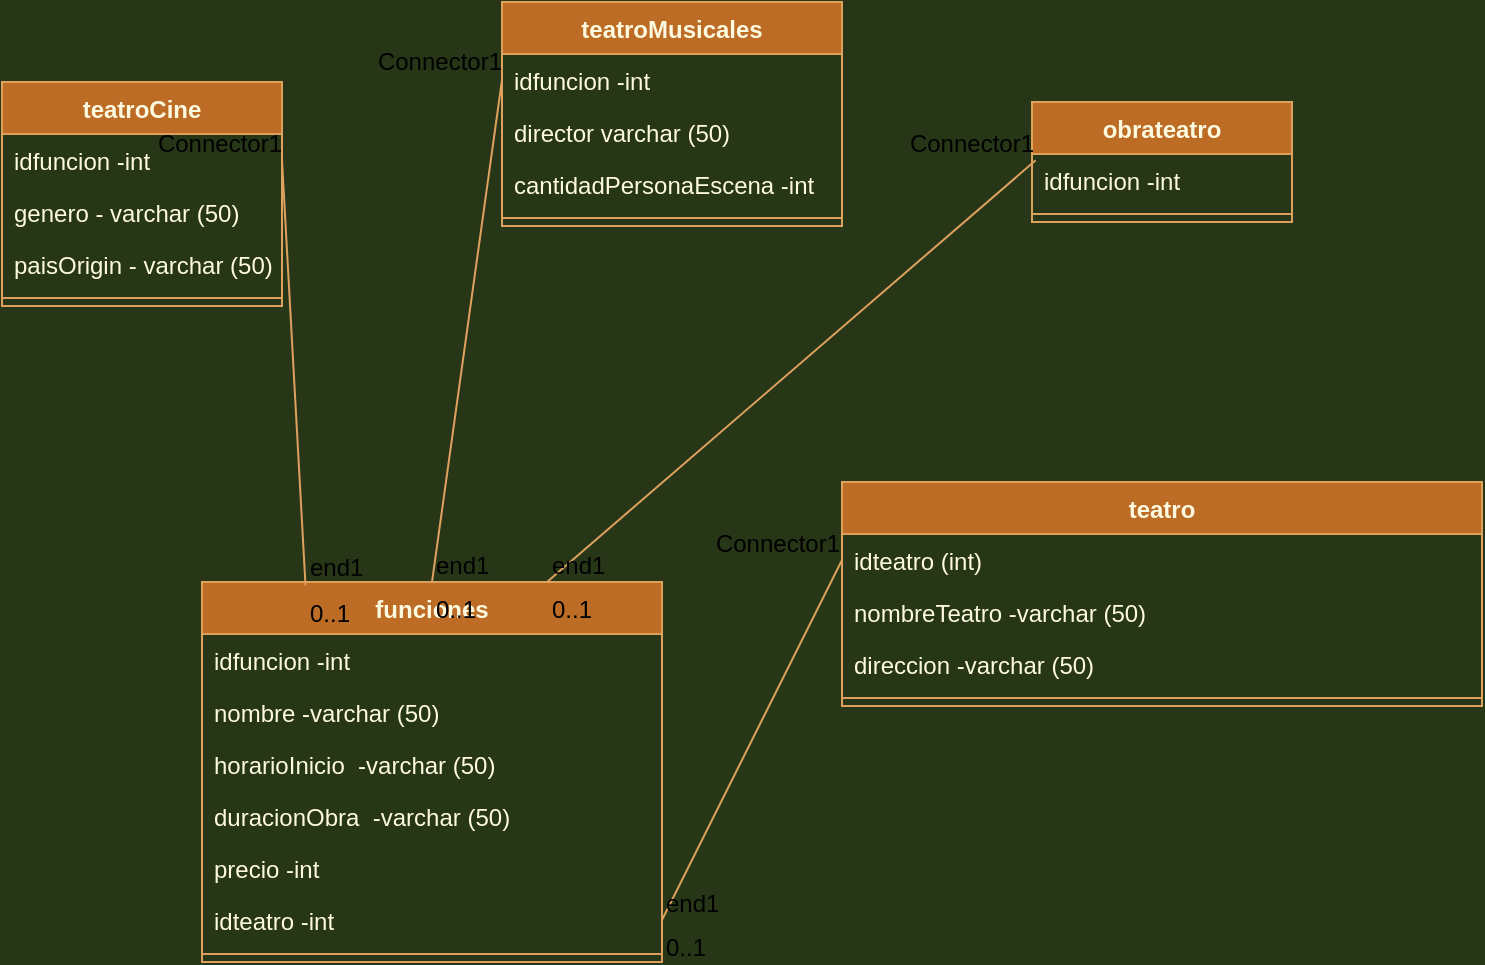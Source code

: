 <mxfile>
    <diagram id="Oyg6uo39dbkLDh-KpgRL" name="Page-1">
        <mxGraphModel dx="1034" dy="639" grid="1" gridSize="10" guides="1" tooltips="1" connect="1" arrows="1" fold="1" page="1" pageScale="1" pageWidth="827" pageHeight="1169" background="#283618" math="0" shadow="0">
            <root>
                <mxCell id="0"/>
                <mxCell id="1" parent="0"/>
                <mxCell id="2" value="funciones" style="swimlane;fontStyle=1;align=center;verticalAlign=top;childLayout=stackLayout;horizontal=1;startSize=26;horizontalStack=0;resizeParent=1;resizeParentMax=0;resizeLast=0;collapsible=1;marginBottom=0;fillColor=#BC6C25;strokeColor=#DDA15E;fontColor=#FEFAE0;" vertex="1" parent="1">
                    <mxGeometry x="140" y="420" width="230" height="190" as="geometry"/>
                </mxCell>
                <mxCell id="66" value="idfuncion -int" style="text;strokeColor=none;fillColor=none;align=left;verticalAlign=top;spacingLeft=4;spacingRight=4;overflow=hidden;rotatable=0;points=[[0,0.5],[1,0.5]];portConstraint=eastwest;fontColor=#FEFAE0;" vertex="1" parent="2">
                    <mxGeometry y="26" width="230" height="26" as="geometry"/>
                </mxCell>
                <mxCell id="3" value="nombre -varchar (50)" style="text;strokeColor=none;fillColor=none;align=left;verticalAlign=top;spacingLeft=4;spacingRight=4;overflow=hidden;rotatable=0;points=[[0,0.5],[1,0.5]];portConstraint=eastwest;fontColor=#FEFAE0;" vertex="1" parent="2">
                    <mxGeometry y="52" width="230" height="26" as="geometry"/>
                </mxCell>
                <mxCell id="4" value="horarioInicio  -varchar (50)" style="text;strokeColor=none;fillColor=none;align=left;verticalAlign=top;spacingLeft=4;spacingRight=4;overflow=hidden;rotatable=0;points=[[0,0.5],[1,0.5]];portConstraint=eastwest;fontColor=#FEFAE0;" vertex="1" parent="2">
                    <mxGeometry y="78" width="230" height="26" as="geometry"/>
                </mxCell>
                <mxCell id="5" value="duracionObra  -varchar (50)" style="text;strokeColor=none;fillColor=none;align=left;verticalAlign=top;spacingLeft=4;spacingRight=4;overflow=hidden;rotatable=0;points=[[0,0.5],[1,0.5]];portConstraint=eastwest;fontColor=#FEFAE0;" vertex="1" parent="2">
                    <mxGeometry y="104" width="230" height="26" as="geometry"/>
                </mxCell>
                <mxCell id="6" value="precio -int" style="text;strokeColor=none;fillColor=none;align=left;verticalAlign=top;spacingLeft=4;spacingRight=4;overflow=hidden;rotatable=0;points=[[0,0.5],[1,0.5]];portConstraint=eastwest;fontColor=#FEFAE0;" vertex="1" parent="2">
                    <mxGeometry y="130" width="230" height="26" as="geometry"/>
                </mxCell>
                <mxCell id="67" value="idteatro -int" style="text;strokeColor=none;fillColor=none;align=left;verticalAlign=top;spacingLeft=4;spacingRight=4;overflow=hidden;rotatable=0;points=[[0,0.5],[1,0.5]];portConstraint=eastwest;fontColor=#FEFAE0;" vertex="1" parent="2">
                    <mxGeometry y="156" width="230" height="26" as="geometry"/>
                </mxCell>
                <mxCell id="7" value="" style="line;strokeWidth=1;fillColor=none;align=left;verticalAlign=middle;spacingTop=-1;spacingLeft=3;spacingRight=3;rotatable=0;labelPosition=right;points=[];portConstraint=eastwest;strokeColor=#DDA15E;fontColor=#FEFAE0;labelBackgroundColor=#283618;" vertex="1" parent="2">
                    <mxGeometry y="182" width="230" height="8" as="geometry"/>
                </mxCell>
                <mxCell id="11" value="teatro" style="swimlane;fontStyle=1;align=center;verticalAlign=top;childLayout=stackLayout;horizontal=1;startSize=26;horizontalStack=0;resizeParent=1;resizeParentMax=0;resizeLast=0;collapsible=1;marginBottom=0;fillColor=#BC6C25;strokeColor=#DDA15E;fontColor=#FEFAE0;" vertex="1" parent="1">
                    <mxGeometry x="460" y="370" width="320" height="112" as="geometry"/>
                </mxCell>
                <mxCell id="12" value="idteatro (int)" style="text;strokeColor=none;fillColor=none;align=left;verticalAlign=top;spacingLeft=4;spacingRight=4;overflow=hidden;rotatable=0;points=[[0,0.5],[1,0.5]];portConstraint=eastwest;fontColor=#FEFAE0;" vertex="1" parent="11">
                    <mxGeometry y="26" width="320" height="26" as="geometry"/>
                </mxCell>
                <mxCell id="13" value="nombreTeatro -varchar (50)" style="text;strokeColor=none;fillColor=none;align=left;verticalAlign=top;spacingLeft=4;spacingRight=4;overflow=hidden;rotatable=0;points=[[0,0.5],[1,0.5]];portConstraint=eastwest;fontColor=#FEFAE0;" vertex="1" parent="11">
                    <mxGeometry y="52" width="320" height="26" as="geometry"/>
                </mxCell>
                <mxCell id="14" value="direccion -varchar (50)" style="text;strokeColor=none;fillColor=none;align=left;verticalAlign=top;spacingLeft=4;spacingRight=4;overflow=hidden;rotatable=0;points=[[0,0.5],[1,0.5]];portConstraint=eastwest;fontColor=#FEFAE0;" vertex="1" parent="11">
                    <mxGeometry y="78" width="320" height="26" as="geometry"/>
                </mxCell>
                <mxCell id="15" value="" style="line;strokeWidth=1;fillColor=none;align=left;verticalAlign=middle;spacingTop=-1;spacingLeft=3;spacingRight=3;rotatable=0;labelPosition=right;points=[];portConstraint=eastwest;strokeColor=#DDA15E;fontColor=#FEFAE0;labelBackgroundColor=#283618;" vertex="1" parent="11">
                    <mxGeometry y="104" width="320" height="8" as="geometry"/>
                </mxCell>
                <mxCell id="32" value="obrateatro&#10;" style="swimlane;fontStyle=1;align=center;verticalAlign=top;childLayout=stackLayout;horizontal=1;startSize=26;horizontalStack=0;resizeParent=1;resizeParentMax=0;resizeLast=0;collapsible=1;marginBottom=0;fillColor=#BC6C25;strokeColor=#DDA15E;fontColor=#FEFAE0;" vertex="1" parent="1">
                    <mxGeometry x="555" y="180" width="130" height="60" as="geometry"/>
                </mxCell>
                <mxCell id="33" value="idfuncion -int" style="text;strokeColor=none;fillColor=none;align=left;verticalAlign=top;spacingLeft=4;spacingRight=4;overflow=hidden;rotatable=0;points=[[0,0.5],[1,0.5]];portConstraint=eastwest;fontColor=#FEFAE0;" vertex="1" parent="32">
                    <mxGeometry y="26" width="130" height="26" as="geometry"/>
                </mxCell>
                <mxCell id="34" value="" style="line;strokeWidth=1;fillColor=none;align=left;verticalAlign=middle;spacingTop=-1;spacingLeft=3;spacingRight=3;rotatable=0;labelPosition=right;points=[];portConstraint=eastwest;strokeColor=#DDA15E;fontColor=#FEFAE0;labelBackgroundColor=#283618;" vertex="1" parent="32">
                    <mxGeometry y="52" width="130" height="8" as="geometry"/>
                </mxCell>
                <mxCell id="38" value="teatroMusicales" style="swimlane;fontStyle=1;align=center;verticalAlign=top;childLayout=stackLayout;horizontal=1;startSize=26;horizontalStack=0;resizeParent=1;resizeParentMax=0;resizeLast=0;collapsible=1;marginBottom=0;fillColor=#BC6C25;strokeColor=#DDA15E;fontColor=#FEFAE0;" vertex="1" parent="1">
                    <mxGeometry x="290" y="130" width="170" height="112" as="geometry"/>
                </mxCell>
                <mxCell id="77" value="idfuncion -int" style="text;strokeColor=none;fillColor=none;align=left;verticalAlign=top;spacingLeft=4;spacingRight=4;overflow=hidden;rotatable=0;points=[[0,0.5],[1,0.5]];portConstraint=eastwest;fontColor=#FEFAE0;" vertex="1" parent="38">
                    <mxGeometry y="26" width="170" height="26" as="geometry"/>
                </mxCell>
                <mxCell id="39" value="director varchar (50)" style="text;strokeColor=none;fillColor=none;align=left;verticalAlign=top;spacingLeft=4;spacingRight=4;overflow=hidden;rotatable=0;points=[[0,0.5],[1,0.5]];portConstraint=eastwest;fontColor=#FEFAE0;" vertex="1" parent="38">
                    <mxGeometry y="52" width="170" height="26" as="geometry"/>
                </mxCell>
                <mxCell id="40" value="cantidadPersonaEscena -int" style="text;strokeColor=none;fillColor=none;align=left;verticalAlign=top;spacingLeft=4;spacingRight=4;overflow=hidden;rotatable=0;points=[[0,0.5],[1,0.5]];portConstraint=eastwest;fontColor=#FEFAE0;" vertex="1" parent="38">
                    <mxGeometry y="78" width="170" height="26" as="geometry"/>
                </mxCell>
                <mxCell id="41" value="" style="line;strokeWidth=1;fillColor=none;align=left;verticalAlign=middle;spacingTop=-1;spacingLeft=3;spacingRight=3;rotatable=0;labelPosition=right;points=[];portConstraint=eastwest;strokeColor=#DDA15E;fontColor=#FEFAE0;labelBackgroundColor=#283618;" vertex="1" parent="38">
                    <mxGeometry y="104" width="170" height="8" as="geometry"/>
                </mxCell>
                <mxCell id="45" value="teatroCine" style="swimlane;fontStyle=1;align=center;verticalAlign=top;childLayout=stackLayout;horizontal=1;startSize=26;horizontalStack=0;resizeParent=1;resizeParentMax=0;resizeLast=0;collapsible=1;marginBottom=0;fillColor=#BC6C25;strokeColor=#DDA15E;fontColor=#FEFAE0;" vertex="1" parent="1">
                    <mxGeometry x="40" y="170" width="140" height="112" as="geometry"/>
                </mxCell>
                <mxCell id="82" value="idfuncion -int" style="text;strokeColor=none;fillColor=none;align=left;verticalAlign=top;spacingLeft=4;spacingRight=4;overflow=hidden;rotatable=0;points=[[0,0.5],[1,0.5]];portConstraint=eastwest;fontColor=#FEFAE0;" vertex="1" parent="45">
                    <mxGeometry y="26" width="140" height="26" as="geometry"/>
                </mxCell>
                <mxCell id="46" value="genero - varchar (50)" style="text;strokeColor=none;fillColor=none;align=left;verticalAlign=top;spacingLeft=4;spacingRight=4;overflow=hidden;rotatable=0;points=[[0,0.5],[1,0.5]];portConstraint=eastwest;fontColor=#FEFAE0;" vertex="1" parent="45">
                    <mxGeometry y="52" width="140" height="26" as="geometry"/>
                </mxCell>
                <mxCell id="47" value="paisOrigin - varchar (50)&#10; " style="text;strokeColor=none;fillColor=none;align=left;verticalAlign=top;spacingLeft=4;spacingRight=4;overflow=hidden;rotatable=0;points=[[0,0.5],[1,0.5]];portConstraint=eastwest;fontColor=#FEFAE0;" vertex="1" parent="45">
                    <mxGeometry y="78" width="140" height="26" as="geometry"/>
                </mxCell>
                <mxCell id="48" value="" style="line;strokeWidth=1;fillColor=none;align=left;verticalAlign=middle;spacingTop=-1;spacingLeft=3;spacingRight=3;rotatable=0;labelPosition=right;points=[];portConstraint=eastwest;strokeColor=#DDA15E;fontColor=#FEFAE0;labelBackgroundColor=#283618;" vertex="1" parent="45">
                    <mxGeometry y="104" width="140" height="8" as="geometry"/>
                </mxCell>
                <mxCell id="69" value="" style="endArrow=none;html=1;rounded=0;align=center;verticalAlign=top;endFill=0;labelBackgroundColor=none;fontColor=#FEFAE0;strokeColor=#DDA15E;fillColor=#BC6C25;exitX=1;exitY=0.5;exitDx=0;exitDy=0;entryX=0;entryY=0.5;entryDx=0;entryDy=0;" edge="1" parent="1" source="67" target="12">
                    <mxGeometry relative="1" as="geometry">
                        <mxPoint x="340" y="330" as="sourcePoint"/>
                        <mxPoint x="500" y="330" as="targetPoint"/>
                    </mxGeometry>
                </mxCell>
                <mxCell id="70" value="end1" style="resizable=0;html=1;align=left;verticalAlign=bottom;labelBackgroundColor=none;" connectable="0" vertex="1" parent="69">
                    <mxGeometry x="-1" relative="1" as="geometry"/>
                </mxCell>
                <mxCell id="71" value="0..1" style="resizable=0;html=1;align=left;verticalAlign=top;labelBackgroundColor=none;" connectable="0" vertex="1" parent="69">
                    <mxGeometry x="-1" relative="1" as="geometry"/>
                </mxCell>
                <mxCell id="72" value="Connector1" style="resizable=0;html=1;align=right;verticalAlign=bottom;labelBackgroundColor=none;" connectable="0" vertex="1" parent="69">
                    <mxGeometry x="1" relative="1" as="geometry"/>
                </mxCell>
                <mxCell id="73" value="" style="endArrow=none;html=1;rounded=0;align=center;verticalAlign=top;endFill=0;labelBackgroundColor=none;fontColor=#FEFAE0;strokeColor=#DDA15E;fillColor=#BC6C25;exitX=0.75;exitY=0;exitDx=0;exitDy=0;entryX=0.014;entryY=0.122;entryDx=0;entryDy=0;entryPerimeter=0;" edge="1" parent="1" source="2" target="33">
                    <mxGeometry relative="1" as="geometry">
                        <mxPoint x="340" y="400" as="sourcePoint"/>
                        <mxPoint x="500" y="400" as="targetPoint"/>
                    </mxGeometry>
                </mxCell>
                <mxCell id="74" value="end1" style="resizable=0;html=1;align=left;verticalAlign=bottom;labelBackgroundColor=none;" connectable="0" vertex="1" parent="73">
                    <mxGeometry x="-1" relative="1" as="geometry"/>
                </mxCell>
                <mxCell id="75" value="0..1" style="resizable=0;html=1;align=left;verticalAlign=top;labelBackgroundColor=none;" connectable="0" vertex="1" parent="73">
                    <mxGeometry x="-1" relative="1" as="geometry"/>
                </mxCell>
                <mxCell id="76" value="Connector1" style="resizable=0;html=1;align=right;verticalAlign=bottom;labelBackgroundColor=none;" connectable="0" vertex="1" parent="73">
                    <mxGeometry x="1" relative="1" as="geometry"/>
                </mxCell>
                <mxCell id="78" value="" style="endArrow=none;html=1;rounded=0;align=center;verticalAlign=top;endFill=0;labelBackgroundColor=none;fontColor=#FEFAE0;strokeColor=#DDA15E;fillColor=#BC6C25;entryX=0;entryY=0.5;entryDx=0;entryDy=0;exitX=0.5;exitY=0;exitDx=0;exitDy=0;" edge="1" parent="1" source="2" target="77">
                    <mxGeometry relative="1" as="geometry">
                        <mxPoint x="340" y="400" as="sourcePoint"/>
                        <mxPoint x="500" y="400" as="targetPoint"/>
                    </mxGeometry>
                </mxCell>
                <mxCell id="79" value="end1" style="resizable=0;html=1;align=left;verticalAlign=bottom;labelBackgroundColor=none;" connectable="0" vertex="1" parent="78">
                    <mxGeometry x="-1" relative="1" as="geometry"/>
                </mxCell>
                <mxCell id="80" value="0..1" style="resizable=0;html=1;align=left;verticalAlign=top;labelBackgroundColor=none;" connectable="0" vertex="1" parent="78">
                    <mxGeometry x="-1" relative="1" as="geometry"/>
                </mxCell>
                <mxCell id="81" value="Connector1" style="resizable=0;html=1;align=right;verticalAlign=bottom;labelBackgroundColor=none;" connectable="0" vertex="1" parent="78">
                    <mxGeometry x="1" relative="1" as="geometry"/>
                </mxCell>
                <mxCell id="83" value="" style="endArrow=none;html=1;rounded=0;align=center;verticalAlign=top;endFill=0;labelBackgroundColor=none;fontColor=#FEFAE0;strokeColor=#DDA15E;fillColor=#BC6C25;exitX=0.225;exitY=0.009;exitDx=0;exitDy=0;exitPerimeter=0;entryX=1;entryY=0.5;entryDx=0;entryDy=0;" edge="1" parent="1" source="2" target="82">
                    <mxGeometry relative="1" as="geometry">
                        <mxPoint x="340" y="400" as="sourcePoint"/>
                        <mxPoint x="500" y="400" as="targetPoint"/>
                    </mxGeometry>
                </mxCell>
                <mxCell id="84" value="end1" style="resizable=0;html=1;align=left;verticalAlign=bottom;labelBackgroundColor=none;" connectable="0" vertex="1" parent="83">
                    <mxGeometry x="-1" relative="1" as="geometry"/>
                </mxCell>
                <mxCell id="85" value="0..1" style="resizable=0;html=1;align=left;verticalAlign=top;labelBackgroundColor=none;" connectable="0" vertex="1" parent="83">
                    <mxGeometry x="-1" relative="1" as="geometry"/>
                </mxCell>
                <mxCell id="86" value="Connector1" style="resizable=0;html=1;align=right;verticalAlign=bottom;labelBackgroundColor=none;" connectable="0" vertex="1" parent="83">
                    <mxGeometry x="1" relative="1" as="geometry"/>
                </mxCell>
            </root>
        </mxGraphModel>
    </diagram>
</mxfile>